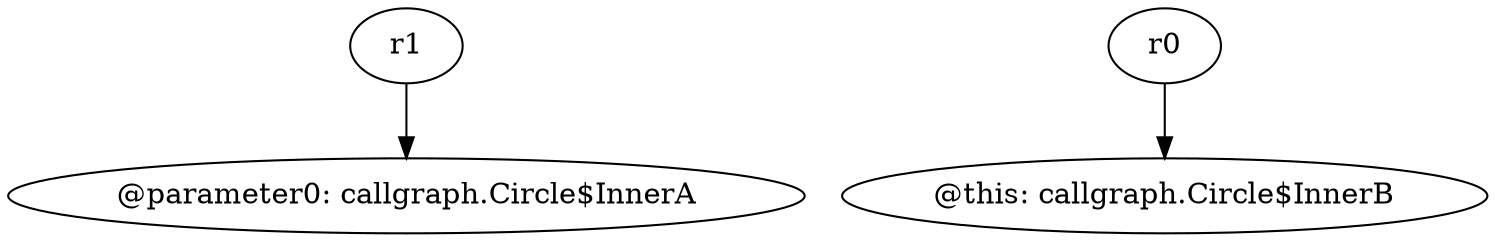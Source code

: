 digraph g {
0[label="r1"]
1[label="@parameter0: callgraph.Circle$InnerA"]
0->1[label=""]
2[label="r0"]
3[label="@this: callgraph.Circle$InnerB"]
2->3[label=""]
}